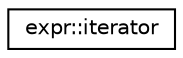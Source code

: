 digraph "Graphical Class Hierarchy"
{
 // LATEX_PDF_SIZE
  edge [fontname="Helvetica",fontsize="10",labelfontname="Helvetica",labelfontsize="10"];
  node [fontname="Helvetica",fontsize="10",shape=record];
  rankdir="LR";
  Node0 [label="expr::iterator",height=0.2,width=0.4,color="black", fillcolor="white", style="filled",URL="$classz3_1_1expr_1_1iterator.html",tooltip=" "];
}
